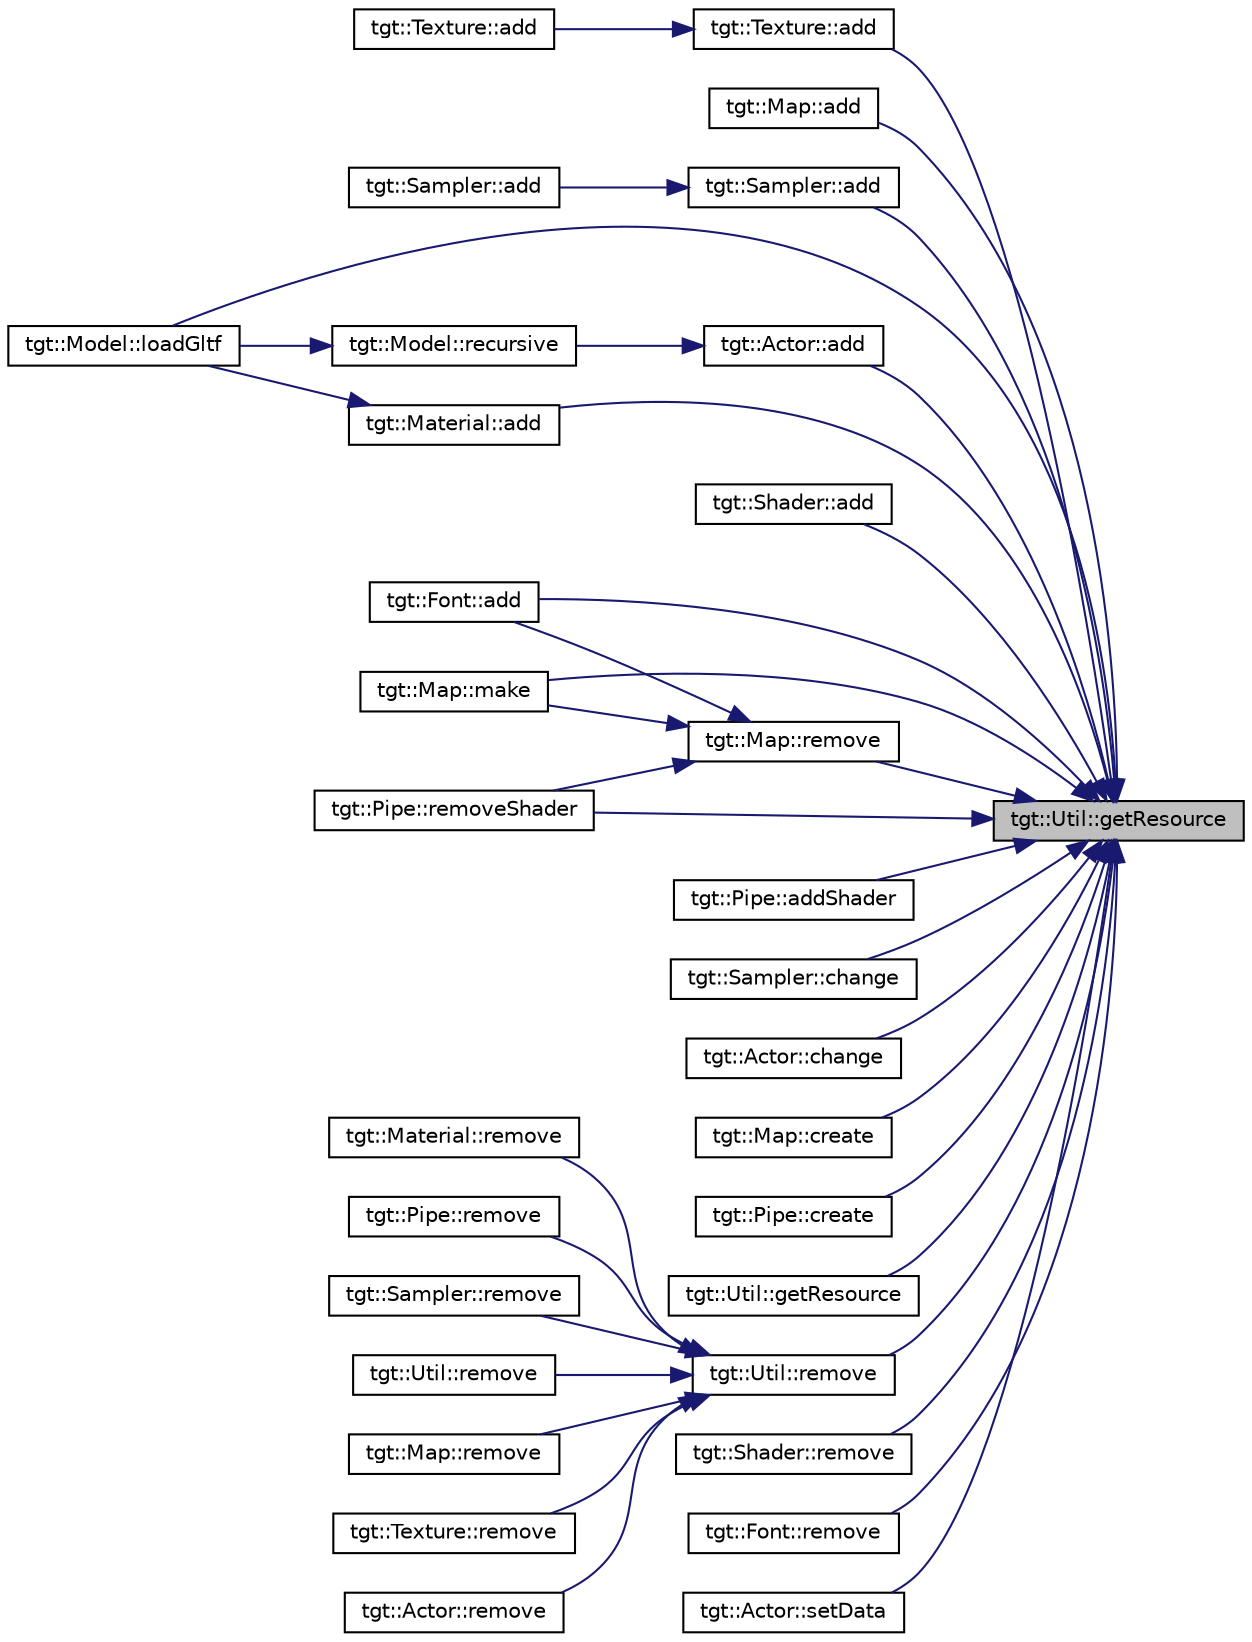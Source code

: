 digraph "tgt::Util::getResource"
{
 // LATEX_PDF_SIZE
  edge [fontname="Helvetica",fontsize="10",labelfontname="Helvetica",labelfontsize="10"];
  node [fontname="Helvetica",fontsize="10",shape=record];
  rankdir="RL";
  Node1 [label="tgt::Util::getResource",height=0.2,width=0.4,color="black", fillcolor="grey75", style="filled", fontcolor="black",tooltip=" "];
  Node1 -> Node2 [dir="back",color="midnightblue",fontsize="10",style="solid",fontname="Helvetica"];
  Node2 [label="tgt::Texture::add",height=0.2,width=0.4,color="black", fillcolor="white", style="filled",URL="$dd/de3/namespacetgt_1_1_texture.html#a4a7df9befd79a0848935f9aa2e0a7458",tooltip=" "];
  Node2 -> Node3 [dir="back",color="midnightblue",fontsize="10",style="solid",fontname="Helvetica"];
  Node3 [label="tgt::Texture::add",height=0.2,width=0.4,color="black", fillcolor="white", style="filled",URL="$dd/de3/namespacetgt_1_1_texture.html#ad843f41460c37d5432d903bf1f607aad",tooltip=" "];
  Node1 -> Node4 [dir="back",color="midnightblue",fontsize="10",style="solid",fontname="Helvetica"];
  Node4 [label="tgt::Map::add",height=0.2,width=0.4,color="black", fillcolor="white", style="filled",URL="$df/ded/namespacetgt_1_1_map.html#ab5a5f5d6cf5fb69879c93beddb87757e",tooltip=" "];
  Node1 -> Node5 [dir="back",color="midnightblue",fontsize="10",style="solid",fontname="Helvetica"];
  Node5 [label="tgt::Sampler::add",height=0.2,width=0.4,color="black", fillcolor="white", style="filled",URL="$d9/dc0/namespacetgt_1_1_sampler.html#a8ff6a9da39091f411a66527445a96fd7",tooltip=" "];
  Node5 -> Node6 [dir="back",color="midnightblue",fontsize="10",style="solid",fontname="Helvetica"];
  Node6 [label="tgt::Sampler::add",height=0.2,width=0.4,color="black", fillcolor="white", style="filled",URL="$d9/dc0/namespacetgt_1_1_sampler.html#a0f2822f675169fb16df770269db966c8",tooltip=" "];
  Node1 -> Node7 [dir="back",color="midnightblue",fontsize="10",style="solid",fontname="Helvetica"];
  Node7 [label="tgt::Actor::add",height=0.2,width=0.4,color="black", fillcolor="white", style="filled",URL="$df/dd7/namespacetgt_1_1_actor.html#a816b60d2cc57a64b05c81541779c3b35",tooltip=" "];
  Node7 -> Node8 [dir="back",color="midnightblue",fontsize="10",style="solid",fontname="Helvetica"];
  Node8 [label="tgt::Model::recursive",height=0.2,width=0.4,color="black", fillcolor="white", style="filled",URL="$d7/d14/namespacetgt_1_1_model.html#a003ae21c2972fdb43559d3c1dece6e47",tooltip=" "];
  Node8 -> Node9 [dir="back",color="midnightblue",fontsize="10",style="solid",fontname="Helvetica"];
  Node9 [label="tgt::Model::loadGltf",height=0.2,width=0.4,color="black", fillcolor="white", style="filled",URL="$d7/d14/namespacetgt_1_1_model.html#a67da2ba50690df5bc931b035c19b03fb",tooltip=" "];
  Node1 -> Node10 [dir="back",color="midnightblue",fontsize="10",style="solid",fontname="Helvetica"];
  Node10 [label="tgt::Material::add",height=0.2,width=0.4,color="black", fillcolor="white", style="filled",URL="$dc/db2/namespacetgt_1_1_material.html#a92936d4d658bde2a91d06785004cffcc",tooltip=" "];
  Node10 -> Node9 [dir="back",color="midnightblue",fontsize="10",style="solid",fontname="Helvetica"];
  Node1 -> Node11 [dir="back",color="midnightblue",fontsize="10",style="solid",fontname="Helvetica"];
  Node11 [label="tgt::Shader::add",height=0.2,width=0.4,color="black", fillcolor="white", style="filled",URL="$df/d8f/namespacetgt_1_1_shader.html#a0aac0da9e2aa3b511d31d6b7b65a6e3f",tooltip=" "];
  Node1 -> Node12 [dir="back",color="midnightblue",fontsize="10",style="solid",fontname="Helvetica"];
  Node12 [label="tgt::Font::add",height=0.2,width=0.4,color="black", fillcolor="white", style="filled",URL="$d9/db6/namespacetgt_1_1_font.html#a83ff63c7e15f3d3e2977e1acdf9ec059",tooltip=" "];
  Node1 -> Node13 [dir="back",color="midnightblue",fontsize="10",style="solid",fontname="Helvetica"];
  Node13 [label="tgt::Pipe::addShader",height=0.2,width=0.4,color="black", fillcolor="white", style="filled",URL="$d0/dd1/namespacetgt_1_1_pipe.html#a8f802cf373e38946e675d765ee29d646",tooltip=" "];
  Node1 -> Node14 [dir="back",color="midnightblue",fontsize="10",style="solid",fontname="Helvetica"];
  Node14 [label="tgt::Sampler::change",height=0.2,width=0.4,color="black", fillcolor="white", style="filled",URL="$d9/dc0/namespacetgt_1_1_sampler.html#a5c03c526317a4026c778c8af10347fc8",tooltip=" "];
  Node1 -> Node15 [dir="back",color="midnightblue",fontsize="10",style="solid",fontname="Helvetica"];
  Node15 [label="tgt::Actor::change",height=0.2,width=0.4,color="black", fillcolor="white", style="filled",URL="$df/dd7/namespacetgt_1_1_actor.html#aa83f41e58c221cf8f58c9fe485463def",tooltip=" "];
  Node1 -> Node16 [dir="back",color="midnightblue",fontsize="10",style="solid",fontname="Helvetica"];
  Node16 [label="tgt::Map::create",height=0.2,width=0.4,color="black", fillcolor="white", style="filled",URL="$df/ded/namespacetgt_1_1_map.html#ae7aca4f710c36d670c8c4ab4d30c731e",tooltip=" "];
  Node1 -> Node17 [dir="back",color="midnightblue",fontsize="10",style="solid",fontname="Helvetica"];
  Node17 [label="tgt::Pipe::create",height=0.2,width=0.4,color="black", fillcolor="white", style="filled",URL="$d0/dd1/namespacetgt_1_1_pipe.html#a4f88d46548c610b8d30d04360843f9f9",tooltip=" "];
  Node1 -> Node18 [dir="back",color="midnightblue",fontsize="10",style="solid",fontname="Helvetica"];
  Node18 [label="tgt::Util::getResource",height=0.2,width=0.4,color="black", fillcolor="white", style="filled",URL="$dd/d64/namespacetgt_1_1_util.html#a42e1e1eb74545f25991344156517f6d2",tooltip=" "];
  Node1 -> Node9 [dir="back",color="midnightblue",fontsize="10",style="solid",fontname="Helvetica"];
  Node1 -> Node19 [dir="back",color="midnightblue",fontsize="10",style="solid",fontname="Helvetica"];
  Node19 [label="tgt::Map::make",height=0.2,width=0.4,color="black", fillcolor="white", style="filled",URL="$df/ded/namespacetgt_1_1_map.html#ae955f3e7f19a2015f8988c511547d239",tooltip=" "];
  Node1 -> Node20 [dir="back",color="midnightblue",fontsize="10",style="solid",fontname="Helvetica"];
  Node20 [label="tgt::Util::remove",height=0.2,width=0.4,color="black", fillcolor="white", style="filled",URL="$dd/d64/namespacetgt_1_1_util.html#a34a9cf1a81b72f6f75ac60ca9784cb80",tooltip=" "];
  Node20 -> Node21 [dir="back",color="midnightblue",fontsize="10",style="solid",fontname="Helvetica"];
  Node21 [label="tgt::Util::remove",height=0.2,width=0.4,color="black", fillcolor="white", style="filled",URL="$dd/d64/namespacetgt_1_1_util.html#a8079e6ec38b8a0e6d5593ec4a652b091",tooltip=" "];
  Node20 -> Node22 [dir="back",color="midnightblue",fontsize="10",style="solid",fontname="Helvetica"];
  Node22 [label="tgt::Map::remove",height=0.2,width=0.4,color="black", fillcolor="white", style="filled",URL="$df/ded/namespacetgt_1_1_map.html#adde93f4670248f670a099b3c62ad2329",tooltip=" "];
  Node20 -> Node23 [dir="back",color="midnightblue",fontsize="10",style="solid",fontname="Helvetica"];
  Node23 [label="tgt::Texture::remove",height=0.2,width=0.4,color="black", fillcolor="white", style="filled",URL="$dd/de3/namespacetgt_1_1_texture.html#a95ef9969bed397fadc5cd49349f34dbd",tooltip=" "];
  Node20 -> Node24 [dir="back",color="midnightblue",fontsize="10",style="solid",fontname="Helvetica"];
  Node24 [label="tgt::Actor::remove",height=0.2,width=0.4,color="black", fillcolor="white", style="filled",URL="$df/dd7/namespacetgt_1_1_actor.html#ad78eb0c8eeb21a99b90118fa7511a8af",tooltip=" "];
  Node20 -> Node25 [dir="back",color="midnightblue",fontsize="10",style="solid",fontname="Helvetica"];
  Node25 [label="tgt::Material::remove",height=0.2,width=0.4,color="black", fillcolor="white", style="filled",URL="$dc/db2/namespacetgt_1_1_material.html#afa27dfccdcf974676591ceb3c77b79ce",tooltip=" "];
  Node20 -> Node26 [dir="back",color="midnightblue",fontsize="10",style="solid",fontname="Helvetica"];
  Node26 [label="tgt::Pipe::remove",height=0.2,width=0.4,color="black", fillcolor="white", style="filled",URL="$d0/dd1/namespacetgt_1_1_pipe.html#a81e436a26b78ef45a4a6a48cf796888d",tooltip=" "];
  Node20 -> Node27 [dir="back",color="midnightblue",fontsize="10",style="solid",fontname="Helvetica"];
  Node27 [label="tgt::Sampler::remove",height=0.2,width=0.4,color="black", fillcolor="white", style="filled",URL="$d9/dc0/namespacetgt_1_1_sampler.html#aedeb3204934571f012ebb4aba552a437",tooltip=" "];
  Node1 -> Node28 [dir="back",color="midnightblue",fontsize="10",style="solid",fontname="Helvetica"];
  Node28 [label="tgt::Map::remove",height=0.2,width=0.4,color="black", fillcolor="white", style="filled",URL="$df/ded/namespacetgt_1_1_map.html#a637f53e92a89ea9f50522d9a9a9a2025",tooltip=" "];
  Node28 -> Node12 [dir="back",color="midnightblue",fontsize="10",style="solid",fontname="Helvetica"];
  Node28 -> Node19 [dir="back",color="midnightblue",fontsize="10",style="solid",fontname="Helvetica"];
  Node28 -> Node29 [dir="back",color="midnightblue",fontsize="10",style="solid",fontname="Helvetica"];
  Node29 [label="tgt::Pipe::removeShader",height=0.2,width=0.4,color="black", fillcolor="white", style="filled",URL="$d0/dd1/namespacetgt_1_1_pipe.html#a08f12f0bf5e9415886446edf34ed981e",tooltip=" "];
  Node1 -> Node30 [dir="back",color="midnightblue",fontsize="10",style="solid",fontname="Helvetica"];
  Node30 [label="tgt::Shader::remove",height=0.2,width=0.4,color="black", fillcolor="white", style="filled",URL="$df/d8f/namespacetgt_1_1_shader.html#a57056cbc2d6c261fcefe07f0d7d0caf2",tooltip=" "];
  Node1 -> Node31 [dir="back",color="midnightblue",fontsize="10",style="solid",fontname="Helvetica"];
  Node31 [label="tgt::Font::remove",height=0.2,width=0.4,color="black", fillcolor="white", style="filled",URL="$d9/db6/namespacetgt_1_1_font.html#a465158a8ad8a56476984777df099724a",tooltip=" "];
  Node1 -> Node29 [dir="back",color="midnightblue",fontsize="10",style="solid",fontname="Helvetica"];
  Node1 -> Node32 [dir="back",color="midnightblue",fontsize="10",style="solid",fontname="Helvetica"];
  Node32 [label="tgt::Actor::setData",height=0.2,width=0.4,color="black", fillcolor="white", style="filled",URL="$df/dd7/namespacetgt_1_1_actor.html#adfd2b3ad5b658ac34598b7bb651ad01c",tooltip=" "];
}

